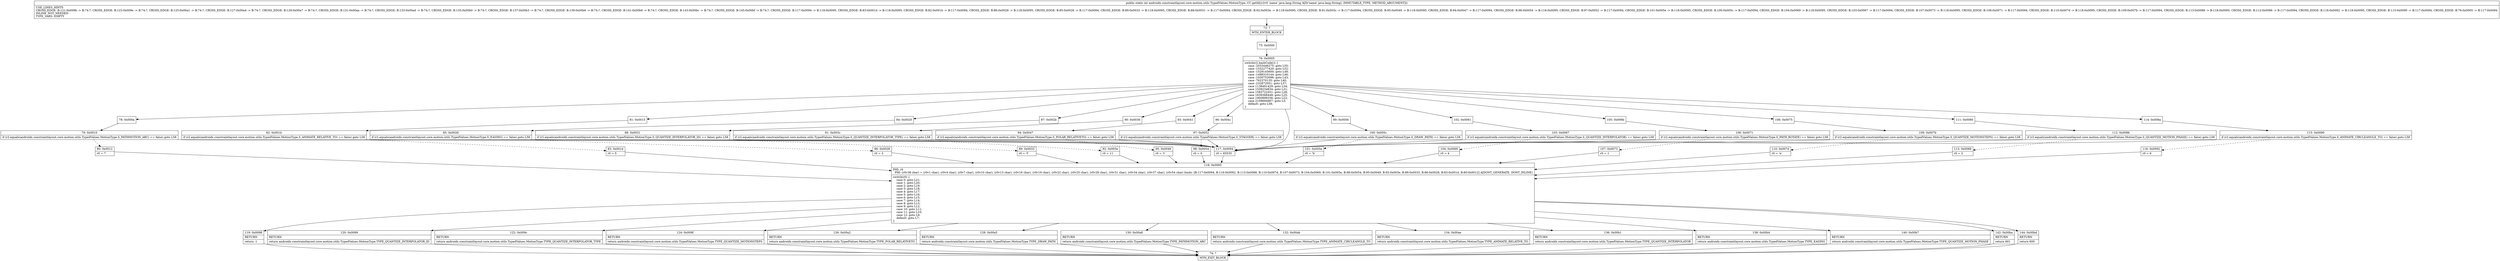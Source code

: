 digraph "CFG forandroidx.constraintlayout.core.motion.utils.TypedValues.MotionType.\-CC.getId(Ljava\/lang\/String;)I" {
Node_73 [shape=record,label="{73\:\ ?|MTH_ENTER_BLOCK\l}"];
Node_75 [shape=record,label="{75\:\ 0x0000}"];
Node_76 [shape=record,label="{76\:\ 0x0005|switch(r2.hashCode()) \{\l    case \-2033446275: goto L55;\l    case \-1532277420: goto L52;\l    case \-1529145600: goto L49;\l    case \-1498310144: goto L46;\l    case \-1030753096: goto L43;\l    case \-762370135: goto L40;\l    case \-232872051: goto L37;\l    case 1138491429: goto L34;\l    case 1539234834: goto L31;\l    case 1583722451: goto L28;\l    case 1639368448: goto L25;\l    case 1900899336: goto L22;\l    case 2109694967: goto L3;\l    default: goto L58;\l\}\l}"];
Node_78 [shape=record,label="{78\:\ 0x000a}"];
Node_79 [shape=record,label="{79\:\ 0x0010|if (r2.equals(androidx.constraintlayout.core.motion.utils.TypedValues.MotionType.S_PATHMOTION_ARC) == false) goto L58\l}"];
Node_80 [shape=record,label="{80\:\ 0x0012|r0 = 7\l}"];
Node_118 [shape=record,label="{118\:\ 0x0095|PHI: r0 \l  PHI: (r0v38 char) = (r0v1 char), (r0v4 char), (r0v7 char), (r0v10 char), (r0v13 char), (r0v16 char), (r0v19 char), (r0v22 char), (r0v25 char), (r0v28 char), (r0v31 char), (r0v34 char), (r0v37 char), (r0v54 char) binds: [B:117:0x0094, B:116:0x0092, B:113:0x0088, B:110:0x007d, B:107:0x0073, B:104:0x0069, B:101:0x005e, B:98:0x0054, B:95:0x0049, B:92:0x003e, B:89:0x0033, B:86:0x0028, B:83:0x001d, B:80:0x0012] A[DONT_GENERATE, DONT_INLINE]\l|switch(r0) \{\l    case 0: goto L21;\l    case 1: goto L20;\l    case 2: goto L19;\l    case 3: goto L18;\l    case 4: goto L17;\l    case 5: goto L16;\l    case 6: goto L15;\l    case 7: goto L14;\l    case 8: goto L13;\l    case 9: goto L12;\l    case 10: goto L11;\l    case 11: goto L10;\l    case 12: goto L9;\l    default: goto L7;\l\}\l}"];
Node_119 [shape=record,label="{119\:\ 0x0098|RETURN\l|return \-1\l}"];
Node_74 [shape=record,label="{74\:\ ?|MTH_EXIT_BLOCK\l}"];
Node_120 [shape=record,label="{120\:\ 0x0099|RETURN\l|return androidx.constraintlayout.core.motion.utils.TypedValues.MotionType.TYPE_QUANTIZE_INTERPOLATOR_ID\l}"];
Node_122 [shape=record,label="{122\:\ 0x009c|RETURN\l|return androidx.constraintlayout.core.motion.utils.TypedValues.MotionType.TYPE_QUANTIZE_INTERPOLATOR_TYPE\l}"];
Node_124 [shape=record,label="{124\:\ 0x009f|RETURN\l|return androidx.constraintlayout.core.motion.utils.TypedValues.MotionType.TYPE_QUANTIZE_MOTIONSTEPS\l}"];
Node_126 [shape=record,label="{126\:\ 0x00a2|RETURN\l|return androidx.constraintlayout.core.motion.utils.TypedValues.MotionType.TYPE_POLAR_RELATIVETO\l}"];
Node_128 [shape=record,label="{128\:\ 0x00a5|RETURN\l|return androidx.constraintlayout.core.motion.utils.TypedValues.MotionType.TYPE_DRAW_PATH\l}"];
Node_130 [shape=record,label="{130\:\ 0x00a8|RETURN\l|return androidx.constraintlayout.core.motion.utils.TypedValues.MotionType.TYPE_PATHMOTION_ARC\l}"];
Node_132 [shape=record,label="{132\:\ 0x00ab|RETURN\l|return androidx.constraintlayout.core.motion.utils.TypedValues.MotionType.TYPE_ANIMATE_CIRCLEANGLE_TO\l}"];
Node_134 [shape=record,label="{134\:\ 0x00ae|RETURN\l|return androidx.constraintlayout.core.motion.utils.TypedValues.MotionType.TYPE_ANIMATE_RELATIVE_TO\l}"];
Node_136 [shape=record,label="{136\:\ 0x00b1|RETURN\l|return androidx.constraintlayout.core.motion.utils.TypedValues.MotionType.TYPE_QUANTIZE_INTERPOLATOR\l}"];
Node_138 [shape=record,label="{138\:\ 0x00b4|RETURN\l|return androidx.constraintlayout.core.motion.utils.TypedValues.MotionType.TYPE_EASING\l}"];
Node_140 [shape=record,label="{140\:\ 0x00b7|RETURN\l|return androidx.constraintlayout.core.motion.utils.TypedValues.MotionType.TYPE_QUANTIZE_MOTION_PHASE\l}"];
Node_142 [shape=record,label="{142\:\ 0x00ba|RETURN\l|return 601\l}"];
Node_144 [shape=record,label="{144\:\ 0x00bd|RETURN\l|return 600\l}"];
Node_81 [shape=record,label="{81\:\ 0x0015}"];
Node_82 [shape=record,label="{82\:\ 0x001b|if (r2.equals(androidx.constraintlayout.core.motion.utils.TypedValues.MotionType.S_ANIMATE_RELATIVE_TO) == false) goto L58\l}"];
Node_83 [shape=record,label="{83\:\ 0x001d|r0 = 5\l}"];
Node_84 [shape=record,label="{84\:\ 0x0020}"];
Node_85 [shape=record,label="{85\:\ 0x0026|if (r2.equals(androidx.constraintlayout.core.motion.utils.TypedValues.MotionType.S_EASING) == false) goto L58\l}"];
Node_86 [shape=record,label="{86\:\ 0x0028|r0 = 3\l}"];
Node_87 [shape=record,label="{87\:\ 0x002b}"];
Node_88 [shape=record,label="{88\:\ 0x0031|if (r2.equals(androidx.constraintlayout.core.motion.utils.TypedValues.MotionType.S_QUANTIZE_INTERPOLATOR_ID) == false) goto L58\l}"];
Node_89 [shape=record,label="{89\:\ 0x0033|r0 = 'f'\l}"];
Node_90 [shape=record,label="{90\:\ 0x0036}"];
Node_91 [shape=record,label="{91\:\ 0x003c|if (r2.equals(androidx.constraintlayout.core.motion.utils.TypedValues.MotionType.S_QUANTIZE_INTERPOLATOR_TYPE) == false) goto L58\l}"];
Node_92 [shape=record,label="{92\:\ 0x003e|r0 = 11\l}"];
Node_93 [shape=record,label="{93\:\ 0x0041}"];
Node_94 [shape=record,label="{94\:\ 0x0047|if (r2.equals(androidx.constraintlayout.core.motion.utils.TypedValues.MotionType.S_POLAR_RELATIVETO) == false) goto L58\l}"];
Node_95 [shape=record,label="{95\:\ 0x0049|r0 = 't'\l}"];
Node_96 [shape=record,label="{96\:\ 0x004c}"];
Node_97 [shape=record,label="{97\:\ 0x0052|if (r2.equals(androidx.constraintlayout.core.motion.utils.TypedValues.MotionType.S_STAGGER) == false) goto L58\l}"];
Node_98 [shape=record,label="{98\:\ 0x0054|r0 = 0\l}"];
Node_99 [shape=record,label="{99\:\ 0x0056}"];
Node_100 [shape=record,label="{100\:\ 0x005c|if (r2.equals(androidx.constraintlayout.core.motion.utils.TypedValues.MotionType.S_DRAW_PATH) == false) goto L58\l}"];
Node_101 [shape=record,label="{101\:\ 0x005e|r0 = 'b'\l}"];
Node_102 [shape=record,label="{102\:\ 0x0061}"];
Node_103 [shape=record,label="{103\:\ 0x0067|if (r2.equals(androidx.constraintlayout.core.motion.utils.TypedValues.MotionType.S_QUANTIZE_INTERPOLATOR) == false) goto L58\l}"];
Node_104 [shape=record,label="{104\:\ 0x0069|r0 = 4\l}"];
Node_105 [shape=record,label="{105\:\ 0x006b}"];
Node_106 [shape=record,label="{106\:\ 0x0071|if (r2.equals(androidx.constraintlayout.core.motion.utils.TypedValues.MotionType.S_PATH_ROTATE) == false) goto L58\l}"];
Node_107 [shape=record,label="{107\:\ 0x0073|r0 = 1\l}"];
Node_108 [shape=record,label="{108\:\ 0x0075}"];
Node_109 [shape=record,label="{109\:\ 0x007b|if (r2.equals(androidx.constraintlayout.core.motion.utils.TypedValues.MotionType.S_QUANTIZE_MOTIONSTEPS) == false) goto L58\l}"];
Node_110 [shape=record,label="{110\:\ 0x007d|r0 = 'n'\l}"];
Node_111 [shape=record,label="{111\:\ 0x0080}"];
Node_112 [shape=record,label="{112\:\ 0x0086|if (r2.equals(androidx.constraintlayout.core.motion.utils.TypedValues.MotionType.S_QUANTIZE_MOTION_PHASE) == false) goto L58\l}"];
Node_113 [shape=record,label="{113\:\ 0x0088|r0 = 2\l}"];
Node_114 [shape=record,label="{114\:\ 0x008a}"];
Node_115 [shape=record,label="{115\:\ 0x0090|if (r2.equals(androidx.constraintlayout.core.motion.utils.TypedValues.MotionType.S_ANIMATE_CIRCLEANGLE_TO) == false) goto L58\l}"];
Node_116 [shape=record,label="{116\:\ 0x0092|r0 = 6\l}"];
Node_117 [shape=record,label="{117\:\ 0x0094|r0 = 65535\l}"];
MethodNode[shape=record,label="{public static int androidx.constraintlayout.core.motion.utils.TypedValues.MotionType.\-CC.getId((r2v0 'name' java.lang.String A[D('name' java.lang.String), IMMUTABLE_TYPE, METHOD_ARGUMENT]))  | USE_LINES_HINTS\lCROSS_EDGE: B:121:0x009b \-\> B:74:?, CROSS_EDGE: B:123:0x009e \-\> B:74:?, CROSS_EDGE: B:125:0x00a1 \-\> B:74:?, CROSS_EDGE: B:127:0x00a4 \-\> B:74:?, CROSS_EDGE: B:129:0x00a7 \-\> B:74:?, CROSS_EDGE: B:131:0x00aa \-\> B:74:?, CROSS_EDGE: B:133:0x00ad \-\> B:74:?, CROSS_EDGE: B:135:0x00b0 \-\> B:74:?, CROSS_EDGE: B:137:0x00b3 \-\> B:74:?, CROSS_EDGE: B:139:0x00b6 \-\> B:74:?, CROSS_EDGE: B:141:0x00b9 \-\> B:74:?, CROSS_EDGE: B:143:0x00bc \-\> B:74:?, CROSS_EDGE: B:145:0x00bf \-\> B:74:?, CROSS_EDGE: B:117:0x0094 \-\> B:118:0x0095, CROSS_EDGE: B:83:0x001d \-\> B:118:0x0095, CROSS_EDGE: B:82:0x001b \-\> B:117:0x0094, CROSS_EDGE: B:86:0x0028 \-\> B:118:0x0095, CROSS_EDGE: B:85:0x0026 \-\> B:117:0x0094, CROSS_EDGE: B:89:0x0033 \-\> B:118:0x0095, CROSS_EDGE: B:88:0x0031 \-\> B:117:0x0094, CROSS_EDGE: B:92:0x003e \-\> B:118:0x0095, CROSS_EDGE: B:91:0x003c \-\> B:117:0x0094, CROSS_EDGE: B:95:0x0049 \-\> B:118:0x0095, CROSS_EDGE: B:94:0x0047 \-\> B:117:0x0094, CROSS_EDGE: B:98:0x0054 \-\> B:118:0x0095, CROSS_EDGE: B:97:0x0052 \-\> B:117:0x0094, CROSS_EDGE: B:101:0x005e \-\> B:118:0x0095, CROSS_EDGE: B:100:0x005c \-\> B:117:0x0094, CROSS_EDGE: B:104:0x0069 \-\> B:118:0x0095, CROSS_EDGE: B:103:0x0067 \-\> B:117:0x0094, CROSS_EDGE: B:107:0x0073 \-\> B:118:0x0095, CROSS_EDGE: B:106:0x0071 \-\> B:117:0x0094, CROSS_EDGE: B:110:0x007d \-\> B:118:0x0095, CROSS_EDGE: B:109:0x007b \-\> B:117:0x0094, CROSS_EDGE: B:113:0x0088 \-\> B:118:0x0095, CROSS_EDGE: B:112:0x0086 \-\> B:117:0x0094, CROSS_EDGE: B:116:0x0092 \-\> B:118:0x0095, CROSS_EDGE: B:115:0x0090 \-\> B:117:0x0094, CROSS_EDGE: B:76:0x0005 \-\> B:117:0x0094\lINLINE_NOT_NEEDED\lTYPE_VARS: EMPTY\l}"];
MethodNode -> Node_73;Node_73 -> Node_75;
Node_75 -> Node_76;
Node_76 -> Node_78;
Node_76 -> Node_81;
Node_76 -> Node_84;
Node_76 -> Node_87;
Node_76 -> Node_90;
Node_76 -> Node_93;
Node_76 -> Node_96;
Node_76 -> Node_99;
Node_76 -> Node_102;
Node_76 -> Node_105;
Node_76 -> Node_108;
Node_76 -> Node_111;
Node_76 -> Node_114;
Node_76 -> Node_117;
Node_78 -> Node_79;
Node_79 -> Node_80[style=dashed];
Node_79 -> Node_117;
Node_80 -> Node_118;
Node_118 -> Node_119;
Node_118 -> Node_120;
Node_118 -> Node_122;
Node_118 -> Node_124;
Node_118 -> Node_126;
Node_118 -> Node_128;
Node_118 -> Node_130;
Node_118 -> Node_132;
Node_118 -> Node_134;
Node_118 -> Node_136;
Node_118 -> Node_138;
Node_118 -> Node_140;
Node_118 -> Node_142;
Node_118 -> Node_144;
Node_119 -> Node_74;
Node_120 -> Node_74;
Node_122 -> Node_74;
Node_124 -> Node_74;
Node_126 -> Node_74;
Node_128 -> Node_74;
Node_130 -> Node_74;
Node_132 -> Node_74;
Node_134 -> Node_74;
Node_136 -> Node_74;
Node_138 -> Node_74;
Node_140 -> Node_74;
Node_142 -> Node_74;
Node_144 -> Node_74;
Node_81 -> Node_82;
Node_82 -> Node_83[style=dashed];
Node_82 -> Node_117;
Node_83 -> Node_118;
Node_84 -> Node_85;
Node_85 -> Node_86[style=dashed];
Node_85 -> Node_117;
Node_86 -> Node_118;
Node_87 -> Node_88;
Node_88 -> Node_89[style=dashed];
Node_88 -> Node_117;
Node_89 -> Node_118;
Node_90 -> Node_91;
Node_91 -> Node_92[style=dashed];
Node_91 -> Node_117;
Node_92 -> Node_118;
Node_93 -> Node_94;
Node_94 -> Node_95[style=dashed];
Node_94 -> Node_117;
Node_95 -> Node_118;
Node_96 -> Node_97;
Node_97 -> Node_98[style=dashed];
Node_97 -> Node_117;
Node_98 -> Node_118;
Node_99 -> Node_100;
Node_100 -> Node_101[style=dashed];
Node_100 -> Node_117;
Node_101 -> Node_118;
Node_102 -> Node_103;
Node_103 -> Node_104[style=dashed];
Node_103 -> Node_117;
Node_104 -> Node_118;
Node_105 -> Node_106;
Node_106 -> Node_107[style=dashed];
Node_106 -> Node_117;
Node_107 -> Node_118;
Node_108 -> Node_109;
Node_109 -> Node_110[style=dashed];
Node_109 -> Node_117;
Node_110 -> Node_118;
Node_111 -> Node_112;
Node_112 -> Node_113[style=dashed];
Node_112 -> Node_117;
Node_113 -> Node_118;
Node_114 -> Node_115;
Node_115 -> Node_116[style=dashed];
Node_115 -> Node_117;
Node_116 -> Node_118;
Node_117 -> Node_118;
}


